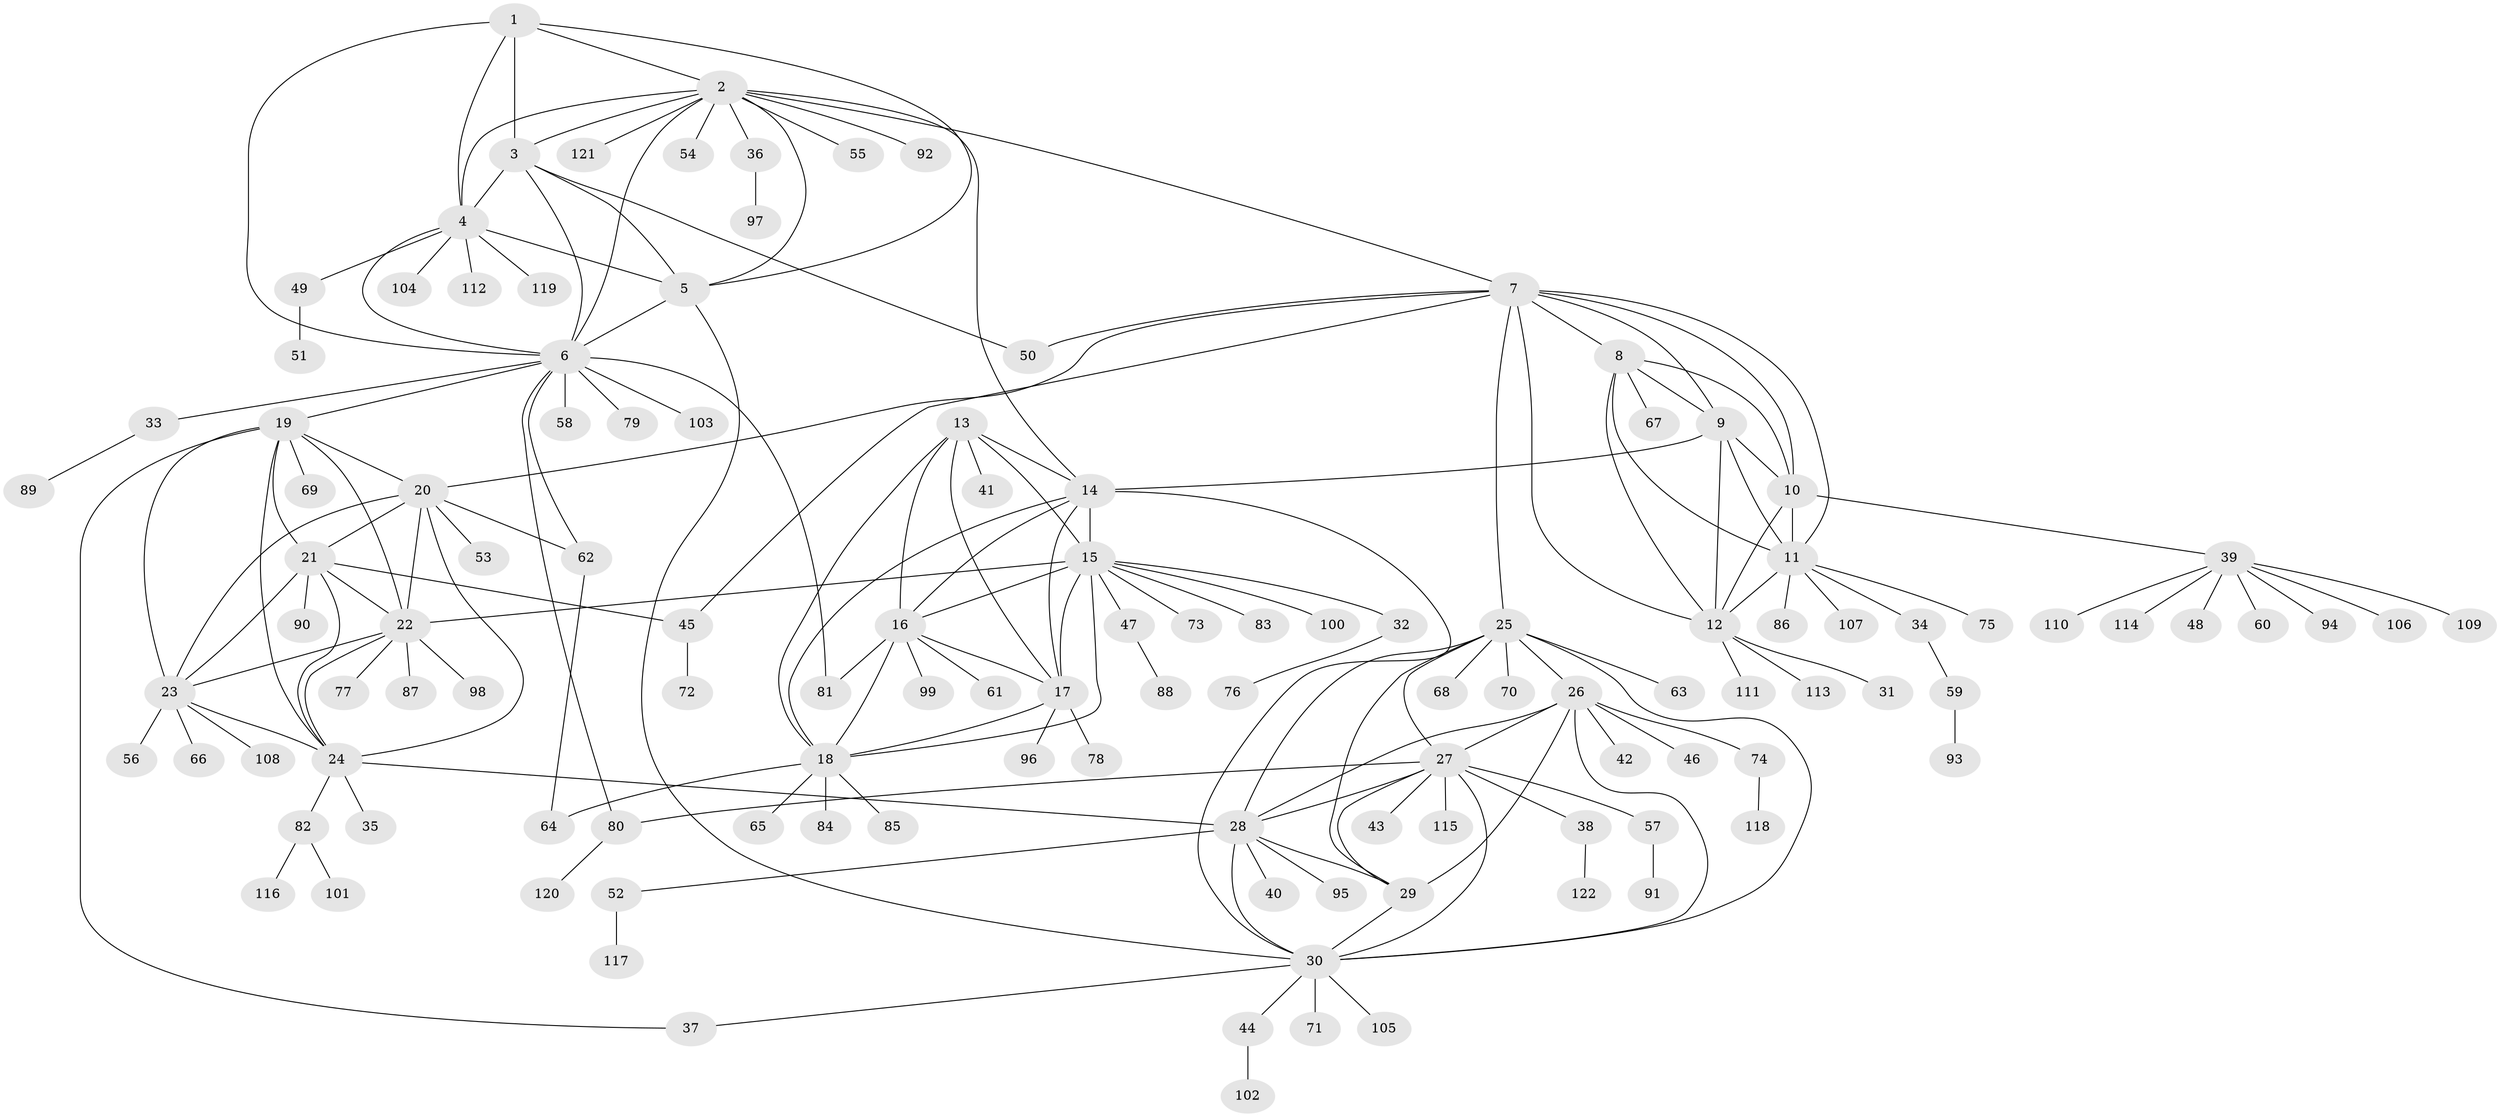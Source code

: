 // coarse degree distribution, {5: 0.05813953488372093, 11: 0.011627906976744186, 6: 0.09302325581395349, 8: 0.06976744186046512, 12: 0.011627906976744186, 10: 0.03488372093023256, 9: 0.023255813953488372, 7: 0.05813953488372093, 1: 0.5, 2: 0.11627906976744186, 3: 0.023255813953488372}
// Generated by graph-tools (version 1.1) at 2025/52/03/04/25 22:52:26]
// undirected, 122 vertices, 184 edges
graph export_dot {
  node [color=gray90,style=filled];
  1;
  2;
  3;
  4;
  5;
  6;
  7;
  8;
  9;
  10;
  11;
  12;
  13;
  14;
  15;
  16;
  17;
  18;
  19;
  20;
  21;
  22;
  23;
  24;
  25;
  26;
  27;
  28;
  29;
  30;
  31;
  32;
  33;
  34;
  35;
  36;
  37;
  38;
  39;
  40;
  41;
  42;
  43;
  44;
  45;
  46;
  47;
  48;
  49;
  50;
  51;
  52;
  53;
  54;
  55;
  56;
  57;
  58;
  59;
  60;
  61;
  62;
  63;
  64;
  65;
  66;
  67;
  68;
  69;
  70;
  71;
  72;
  73;
  74;
  75;
  76;
  77;
  78;
  79;
  80;
  81;
  82;
  83;
  84;
  85;
  86;
  87;
  88;
  89;
  90;
  91;
  92;
  93;
  94;
  95;
  96;
  97;
  98;
  99;
  100;
  101;
  102;
  103;
  104;
  105;
  106;
  107;
  108;
  109;
  110;
  111;
  112;
  113;
  114;
  115;
  116;
  117;
  118;
  119;
  120;
  121;
  122;
  1 -- 2;
  1 -- 3;
  1 -- 4;
  1 -- 5;
  1 -- 6;
  2 -- 3;
  2 -- 4;
  2 -- 5;
  2 -- 6;
  2 -- 7;
  2 -- 14;
  2 -- 36;
  2 -- 54;
  2 -- 55;
  2 -- 92;
  2 -- 121;
  3 -- 4;
  3 -- 5;
  3 -- 6;
  3 -- 50;
  4 -- 5;
  4 -- 6;
  4 -- 49;
  4 -- 104;
  4 -- 112;
  4 -- 119;
  5 -- 6;
  5 -- 30;
  6 -- 19;
  6 -- 33;
  6 -- 58;
  6 -- 62;
  6 -- 79;
  6 -- 80;
  6 -- 81;
  6 -- 103;
  7 -- 8;
  7 -- 9;
  7 -- 10;
  7 -- 11;
  7 -- 12;
  7 -- 20;
  7 -- 25;
  7 -- 45;
  7 -- 50;
  8 -- 9;
  8 -- 10;
  8 -- 11;
  8 -- 12;
  8 -- 67;
  9 -- 10;
  9 -- 11;
  9 -- 12;
  9 -- 14;
  10 -- 11;
  10 -- 12;
  10 -- 39;
  11 -- 12;
  11 -- 34;
  11 -- 75;
  11 -- 86;
  11 -- 107;
  12 -- 31;
  12 -- 111;
  12 -- 113;
  13 -- 14;
  13 -- 15;
  13 -- 16;
  13 -- 17;
  13 -- 18;
  13 -- 41;
  14 -- 15;
  14 -- 16;
  14 -- 17;
  14 -- 18;
  14 -- 30;
  15 -- 16;
  15 -- 17;
  15 -- 18;
  15 -- 22;
  15 -- 32;
  15 -- 47;
  15 -- 73;
  15 -- 83;
  15 -- 100;
  16 -- 17;
  16 -- 18;
  16 -- 61;
  16 -- 81;
  16 -- 99;
  17 -- 18;
  17 -- 78;
  17 -- 96;
  18 -- 64;
  18 -- 65;
  18 -- 84;
  18 -- 85;
  19 -- 20;
  19 -- 21;
  19 -- 22;
  19 -- 23;
  19 -- 24;
  19 -- 37;
  19 -- 69;
  20 -- 21;
  20 -- 22;
  20 -- 23;
  20 -- 24;
  20 -- 53;
  20 -- 62;
  21 -- 22;
  21 -- 23;
  21 -- 24;
  21 -- 45;
  21 -- 90;
  22 -- 23;
  22 -- 24;
  22 -- 77;
  22 -- 87;
  22 -- 98;
  23 -- 24;
  23 -- 56;
  23 -- 66;
  23 -- 108;
  24 -- 28;
  24 -- 35;
  24 -- 82;
  25 -- 26;
  25 -- 27;
  25 -- 28;
  25 -- 29;
  25 -- 30;
  25 -- 63;
  25 -- 68;
  25 -- 70;
  26 -- 27;
  26 -- 28;
  26 -- 29;
  26 -- 30;
  26 -- 42;
  26 -- 46;
  26 -- 74;
  27 -- 28;
  27 -- 29;
  27 -- 30;
  27 -- 38;
  27 -- 43;
  27 -- 57;
  27 -- 80;
  27 -- 115;
  28 -- 29;
  28 -- 30;
  28 -- 40;
  28 -- 52;
  28 -- 95;
  29 -- 30;
  30 -- 37;
  30 -- 44;
  30 -- 71;
  30 -- 105;
  32 -- 76;
  33 -- 89;
  34 -- 59;
  36 -- 97;
  38 -- 122;
  39 -- 48;
  39 -- 60;
  39 -- 94;
  39 -- 106;
  39 -- 109;
  39 -- 110;
  39 -- 114;
  44 -- 102;
  45 -- 72;
  47 -- 88;
  49 -- 51;
  52 -- 117;
  57 -- 91;
  59 -- 93;
  62 -- 64;
  74 -- 118;
  80 -- 120;
  82 -- 101;
  82 -- 116;
}
